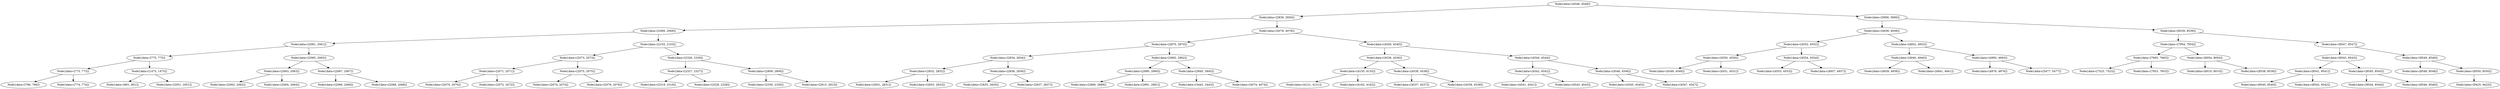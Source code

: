 digraph G{
948784162 [label="Node{data=[4548, 4548]}"]
948784162 -> 247897845
247897845 [label="Node{data=[2830, 2830]}"]
247897845 -> 778356298
778356298 [label="Node{data=[2069, 2069]}"]
778356298 -> 1090438438
1090438438 [label="Node{data=[2061, 2061]}"]
1090438438 -> 306212167
306212167 [label="Node{data=[775, 775]}"]
306212167 -> 676034764
676034764 [label="Node{data=[773, 773]}"]
676034764 -> 538291481
538291481 [label="Node{data=[766, 766]}"]
676034764 -> 385129416
385129416 [label="Node{data=[774, 774]}"]
306212167 -> 122680836
122680836 [label="Node{data=[1475, 1475]}"]
122680836 -> 1949393721
1949393721 [label="Node{data=[801, 801]}"]
122680836 -> 2034329027
2034329027 [label="Node{data=[2051, 2051]}"]
1090438438 -> 1264159736
1264159736 [label="Node{data=[2065, 2065]}"]
1264159736 -> 870234945
870234945 [label="Node{data=[2063, 2063]}"]
870234945 -> 1284058792
1284058792 [label="Node{data=[2062, 2062]}"]
870234945 -> 1041507719
1041507719 [label="Node{data=[2064, 2064]}"]
1264159736 -> 957706230
957706230 [label="Node{data=[2067, 2067]}"]
957706230 -> 2136465190
2136465190 [label="Node{data=[2066, 2066]}"]
957706230 -> 2049851914
2049851914 [label="Node{data=[2068, 2068]}"]
778356298 -> 1703508181
1703508181 [label="Node{data=[2103, 2103]}"]
1703508181 -> 2003943757
2003943757 [label="Node{data=[2073, 2073]}"]
2003943757 -> 907976298
907976298 [label="Node{data=[2071, 2071]}"]
907976298 -> 1051243697
1051243697 [label="Node{data=[2070, 2070]}"]
907976298 -> 281623649
281623649 [label="Node{data=[2072, 2072]}"]
2003943757 -> 1774976156
1774976156 [label="Node{data=[2075, 2075]}"]
1774976156 -> 736412161
736412161 [label="Node{data=[2074, 2074]}"]
1774976156 -> 1343420144
1343420144 [label="Node{data=[2076, 2076]}"]
1703508181 -> 165802663
165802663 [label="Node{data=[2329, 2329]}"]
165802663 -> 1064878107
1064878107 [label="Node{data=[2327, 2327]}"]
1064878107 -> 847374655
847374655 [label="Node{data=[2319, 2319]}"]
1064878107 -> 1969433833
1969433833 [label="Node{data=[2328, 2328]}"]
165802663 -> 1930529832
1930529832 [label="Node{data=[2809, 2809]}"]
1930529832 -> 168882761
168882761 [label="Node{data=[2330, 2330]}"]
1930529832 -> 929380901
929380901 [label="Node{data=[2815, 2815]}"]
247897845 -> 1535990852
1535990852 [label="Node{data=[4078, 4078]}"]
1535990852 -> 612563921
612563921 [label="Node{data=[2870, 2870]}"]
612563921 -> 688773042
688773042 [label="Node{data=[2834, 2834]}"]
688773042 -> 933717156
933717156 [label="Node{data=[2832, 2832]}"]
933717156 -> 108618088
108618088 [label="Node{data=[2831, 2831]}"]
933717156 -> 899042821
899042821 [label="Node{data=[2833, 2833]}"]
688773042 -> 1927393090
1927393090 [label="Node{data=[2836, 2836]}"]
1927393090 -> 2129618942
2129618942 [label="Node{data=[2835, 2835]}"]
1927393090 -> 860892010
860892010 [label="Node{data=[2837, 2837]}"]
612563921 -> 884059491
884059491 [label="Node{data=[2892, 2892]}"]
884059491 -> 1263898376
1263898376 [label="Node{data=[2890, 2890]}"]
1263898376 -> 1308672267
1308672267 [label="Node{data=[2889, 2889]}"]
1263898376 -> 2092542170
2092542170 [label="Node{data=[2891, 2891]}"]
884059491 -> 1171966107
1171966107 [label="Node{data=[3845, 3845]}"]
1171966107 -> 571486951
571486951 [label="Node{data=[3443, 3443]}"]
1171966107 -> 1792059191
1792059191 [label="Node{data=[4074, 4074]}"]
1535990852 -> 1537097167
1537097167 [label="Node{data=[4540, 4540]}"]
1537097167 -> 1209251895
1209251895 [label="Node{data=[4536, 4536]}"]
1209251895 -> 1798782168
1798782168 [label="Node{data=[4155, 4155]}"]
1798782168 -> 78763926
78763926 [label="Node{data=[4121, 4121]}"]
1798782168 -> 778826378
778826378 [label="Node{data=[4162, 4162]}"]
1209251895 -> 2070685040
2070685040 [label="Node{data=[4538, 4538]}"]
2070685040 -> 703534905
703534905 [label="Node{data=[4537, 4537]}"]
2070685040 -> 602433781
602433781 [label="Node{data=[4539, 4539]}"]
1537097167 -> 1382424992
1382424992 [label="Node{data=[4544, 4544]}"]
1382424992 -> 1220270393
1220270393 [label="Node{data=[4542, 4542]}"]
1220270393 -> 423385544
423385544 [label="Node{data=[4541, 4541]}"]
1220270393 -> 2037589466
2037589466 [label="Node{data=[4543, 4543]}"]
1382424992 -> 452681845
452681845 [label="Node{data=[4546, 4546]}"]
452681845 -> 203362306
203362306 [label="Node{data=[4545, 4545]}"]
452681845 -> 2006383184
2006383184 [label="Node{data=[4547, 4547]}"]
948784162 -> 388717709
388717709 [label="Node{data=[5906, 5906]}"]
388717709 -> 1452441301
1452441301 [label="Node{data=[4938, 4938]}"]
1452441301 -> 586808069
586808069 [label="Node{data=[4552, 4552]}"]
586808069 -> 1652408688
1652408688 [label="Node{data=[4550, 4550]}"]
1652408688 -> 796862086
796862086 [label="Node{data=[4549, 4549]}"]
1652408688 -> 1784582506
1784582506 [label="Node{data=[4551, 4551]}"]
586808069 -> 127037175
127037175 [label="Node{data=[4554, 4554]}"]
127037175 -> 199772468
199772468 [label="Node{data=[4553, 4553]}"]
127037175 -> 1567950297
1567950297 [label="Node{data=[4937, 4937]}"]
1452441301 -> 1128143580
1128143580 [label="Node{data=[4952, 4952]}"]
1128143580 -> 1473196442
1473196442 [label="Node{data=[4940, 4940]}"]
1473196442 -> 514286526
514286526 [label="Node{data=[4939, 4939]}"]
1473196442 -> 1795815038
1795815038 [label="Node{data=[4941, 4941]}"]
1128143580 -> 1490221369
1490221369 [label="Node{data=[4993, 4993]}"]
1490221369 -> 1983856728
1983856728 [label="Node{data=[4976, 4976]}"]
1490221369 -> 1403021234
1403021234 [label="Node{data=[5477, 5477]}"]
388717709 -> 2008994238
2008994238 [label="Node{data=[8539, 8539]}"]
2008994238 -> 954918209
954918209 [label="Node{data=[7954, 7954]}"]
954918209 -> 878399364
878399364 [label="Node{data=[7665, 7665]}"]
878399364 -> 1687561034
1687561034 [label="Node{data=[7523, 7523]}"]
878399364 -> 1705262407
1705262407 [label="Node{data=[7953, 7953]}"]
954918209 -> 176888927
176888927 [label="Node{data=[8054, 8054]}"]
176888927 -> 1682064869
1682064869 [label="Node{data=[8010, 8010]}"]
176888927 -> 823899732
823899732 [label="Node{data=[8538, 8538]}"]
2008994238 -> 1964108597
1964108597 [label="Node{data=[8547, 8547]}"]
1964108597 -> 665483308
665483308 [label="Node{data=[8543, 8543]}"]
665483308 -> 1370586193
1370586193 [label="Node{data=[8541, 8541]}"]
1370586193 -> 1031063845
1031063845 [label="Node{data=[8540, 8540]}"]
1370586193 -> 1195820541
1195820541 [label="Node{data=[8542, 8542]}"]
665483308 -> 861519393
861519393 [label="Node{data=[8545, 8545]}"]
861519393 -> 1775247343
1775247343 [label="Node{data=[8544, 8544]}"]
861519393 -> 1920392721
1920392721 [label="Node{data=[8546, 8546]}"]
1964108597 -> 57578639
57578639 [label="Node{data=[8549, 8549]}"]
57578639 -> 2100857461
2100857461 [label="Node{data=[8548, 8548]}"]
57578639 -> 343858522
343858522 [label="Node{data=[8550, 8550]}"]
343858522 -> 1346117522
1346117522 [label="Node{data=[9425, 9425]}"]
}